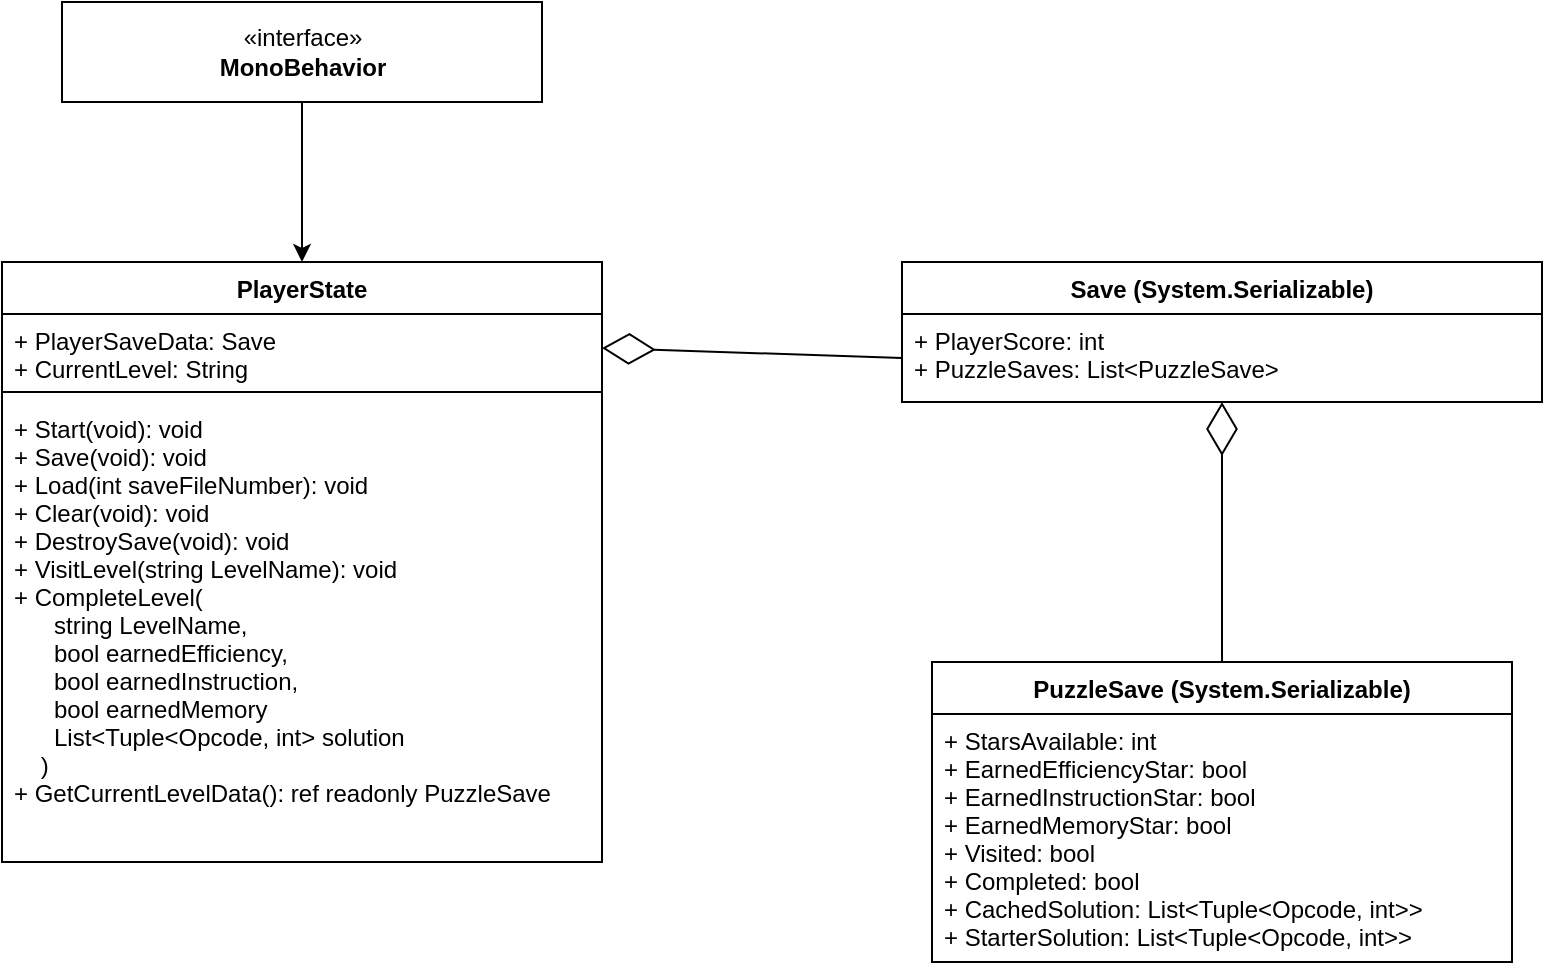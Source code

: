 <mxfile version="12.5.3" type="device"><diagram id="C5RBs43oDa-KdzZeNtuy" name="Page-1"><mxGraphModel dx="1408" dy="808" grid="1" gridSize="10" guides="1" tooltips="1" connect="1" arrows="1" fold="1" page="1" pageScale="1" pageWidth="827" pageHeight="1169" math="0" shadow="0"><root><mxCell id="WIyWlLk6GJQsqaUBKTNV-0"/><mxCell id="WIyWlLk6GJQsqaUBKTNV-1" parent="WIyWlLk6GJQsqaUBKTNV-0"/><mxCell id="jphRdkb6rw65_Xajjij_-0" value="Save (System.Serializable)" style="swimlane;fontStyle=1;align=center;verticalAlign=top;childLayout=stackLayout;horizontal=1;startSize=26;horizontalStack=0;resizeParent=1;resizeParentMax=0;resizeLast=0;collapsible=1;marginBottom=0;" vertex="1" parent="WIyWlLk6GJQsqaUBKTNV-1"><mxGeometry x="490" y="170" width="320" height="70" as="geometry"/></mxCell><mxCell id="jphRdkb6rw65_Xajjij_-1" value="+ PlayerScore: int&#10;+ PuzzleSaves: List&lt;PuzzleSave&gt; &#10;" style="text;strokeColor=none;fillColor=none;align=left;verticalAlign=top;spacingLeft=4;spacingRight=4;overflow=hidden;rotatable=0;points=[[0,0.5],[1,0.5]];portConstraint=eastwest;" vertex="1" parent="jphRdkb6rw65_Xajjij_-0"><mxGeometry y="26" width="320" height="44" as="geometry"/></mxCell><mxCell id="jphRdkb6rw65_Xajjij_-4" value="PuzzleSave (System.Serializable)" style="swimlane;fontStyle=1;align=center;verticalAlign=top;childLayout=stackLayout;horizontal=1;startSize=26;horizontalStack=0;resizeParent=1;resizeParentMax=0;resizeLast=0;collapsible=1;marginBottom=0;" vertex="1" parent="WIyWlLk6GJQsqaUBKTNV-1"><mxGeometry x="505" y="370" width="290" height="150" as="geometry"/></mxCell><mxCell id="jphRdkb6rw65_Xajjij_-5" value="+ StarsAvailable: int&#10;+ EarnedEfficiencyStar: bool&#10;+ EarnedInstructionStar: bool&#10;+ EarnedMemoryStar: bool&#10;+ Visited: bool&#10;+ Completed: bool&#10;+ CachedSolution: List&lt;Tuple&lt;Opcode, int&gt;&gt;&#10;+ StarterSolution: List&lt;Tuple&lt;Opcode, int&gt;&gt;" style="text;strokeColor=none;fillColor=none;align=left;verticalAlign=top;spacingLeft=4;spacingRight=4;overflow=hidden;rotatable=0;points=[[0,0.5],[1,0.5]];portConstraint=eastwest;" vertex="1" parent="jphRdkb6rw65_Xajjij_-4"><mxGeometry y="26" width="290" height="124" as="geometry"/></mxCell><mxCell id="jphRdkb6rw65_Xajjij_-9" value="" style="endArrow=diamondThin;endFill=0;endSize=24;html=1;exitX=0.5;exitY=0;exitDx=0;exitDy=0;" edge="1" parent="WIyWlLk6GJQsqaUBKTNV-1" source="jphRdkb6rw65_Xajjij_-4" target="jphRdkb6rw65_Xajjij_-1"><mxGeometry width="160" relative="1" as="geometry"><mxPoint x="40" y="260" as="sourcePoint"/><mxPoint x="840" y="330" as="targetPoint"/></mxGeometry></mxCell><mxCell id="jphRdkb6rw65_Xajjij_-10" value="PlayerState" style="swimlane;fontStyle=1;align=center;verticalAlign=top;childLayout=stackLayout;horizontal=1;startSize=26;horizontalStack=0;resizeParent=1;resizeParentMax=0;resizeLast=0;collapsible=1;marginBottom=0;" vertex="1" parent="WIyWlLk6GJQsqaUBKTNV-1"><mxGeometry x="40" y="170" width="300" height="300" as="geometry"/></mxCell><mxCell id="jphRdkb6rw65_Xajjij_-11" value="+ PlayerSaveData: Save&#10;+ CurrentLevel: String" style="text;strokeColor=none;fillColor=none;align=left;verticalAlign=top;spacingLeft=4;spacingRight=4;overflow=hidden;rotatable=0;points=[[0,0.5],[1,0.5]];portConstraint=eastwest;" vertex="1" parent="jphRdkb6rw65_Xajjij_-10"><mxGeometry y="26" width="300" height="34" as="geometry"/></mxCell><mxCell id="jphRdkb6rw65_Xajjij_-12" value="" style="line;strokeWidth=1;fillColor=none;align=left;verticalAlign=middle;spacingTop=-1;spacingLeft=3;spacingRight=3;rotatable=0;labelPosition=right;points=[];portConstraint=eastwest;" vertex="1" parent="jphRdkb6rw65_Xajjij_-10"><mxGeometry y="60" width="300" height="10" as="geometry"/></mxCell><mxCell id="jphRdkb6rw65_Xajjij_-13" value="+ Start(void): void&#10;+ Save(void): void&#10;+ Load(int saveFileNumber): void&#10;+ Clear(void): void&#10;+ DestroySave(void): void&#10;+ VisitLevel(string LevelName): void&#10;+ CompleteLevel(&#10;      string LevelName, &#10;      bool earnedEfficiency, &#10;      bool earnedInstruction, &#10;      bool earnedMemory&#10;      List&lt;Tuple&lt;Opcode, int&gt; solution&#10;    )&#10;+ GetCurrentLevelData(): ref readonly PuzzleSave&#10;" style="text;strokeColor=none;fillColor=none;align=left;verticalAlign=top;spacingLeft=4;spacingRight=4;overflow=hidden;rotatable=0;points=[[0,0.5],[1,0.5]];portConstraint=eastwest;" vertex="1" parent="jphRdkb6rw65_Xajjij_-10"><mxGeometry y="70" width="300" height="230" as="geometry"/></mxCell><mxCell id="jphRdkb6rw65_Xajjij_-14" value="" style="endArrow=diamondThin;endFill=0;endSize=24;html=1;entryX=1;entryY=0.5;entryDx=0;entryDy=0;exitX=0;exitY=0.5;exitDx=0;exitDy=0;" edge="1" parent="WIyWlLk6GJQsqaUBKTNV-1" source="jphRdkb6rw65_Xajjij_-1" target="jphRdkb6rw65_Xajjij_-11"><mxGeometry width="160" relative="1" as="geometry"><mxPoint x="40" y="530" as="sourcePoint"/><mxPoint x="200" y="530" as="targetPoint"/></mxGeometry></mxCell><mxCell id="jphRdkb6rw65_Xajjij_-19" style="edgeStyle=orthogonalEdgeStyle;rounded=0;orthogonalLoop=1;jettySize=auto;html=1;exitX=0.5;exitY=1;exitDx=0;exitDy=0;entryX=0.5;entryY=0;entryDx=0;entryDy=0;" edge="1" parent="WIyWlLk6GJQsqaUBKTNV-1" source="jphRdkb6rw65_Xajjij_-18" target="jphRdkb6rw65_Xajjij_-10"><mxGeometry relative="1" as="geometry"/></mxCell><mxCell id="jphRdkb6rw65_Xajjij_-18" value="«interface»&lt;br&gt;&lt;b&gt;MonoBehavior&lt;/b&gt;" style="html=1;" vertex="1" parent="WIyWlLk6GJQsqaUBKTNV-1"><mxGeometry x="70" y="40" width="240" height="50" as="geometry"/></mxCell></root></mxGraphModel></diagram></mxfile>